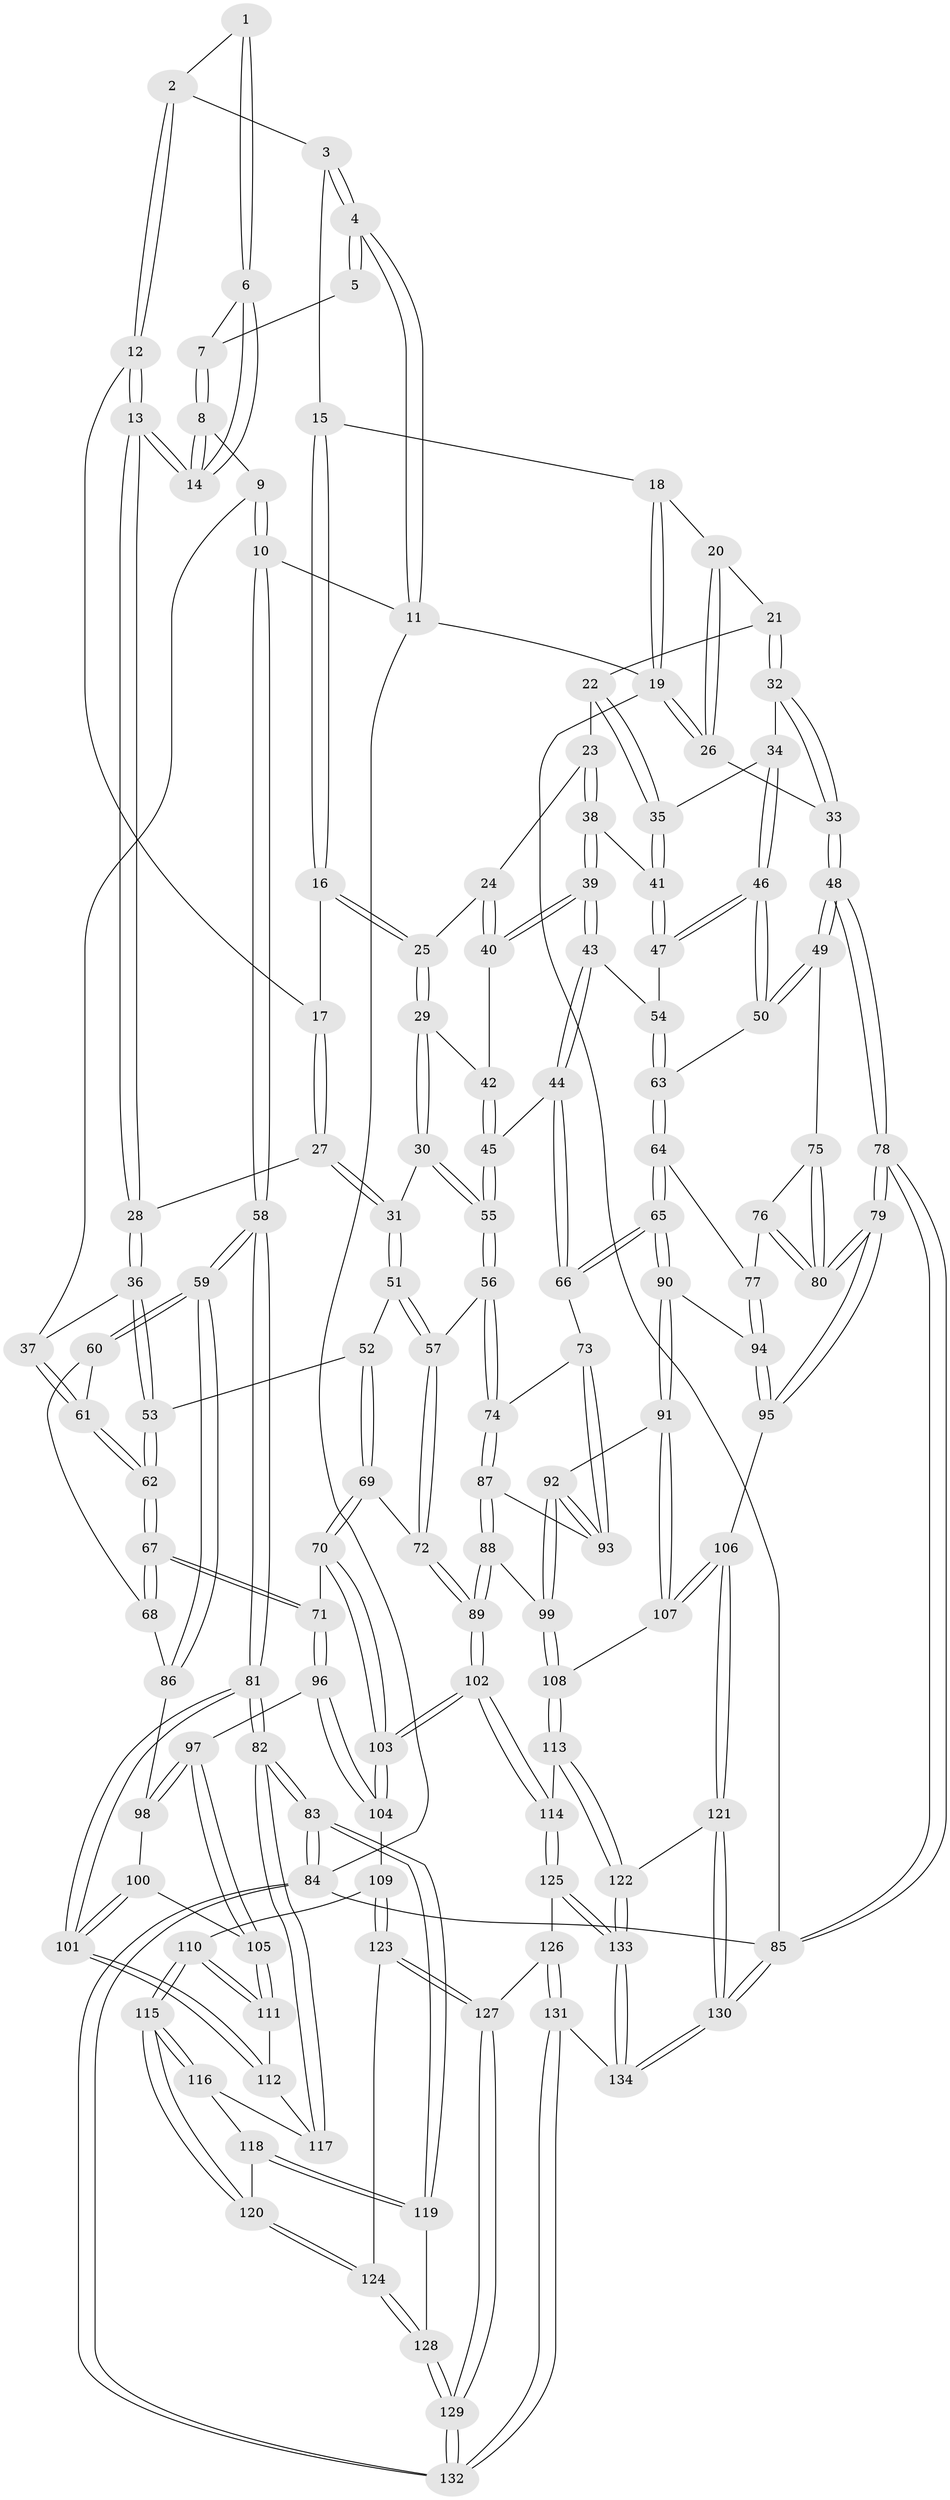 // Generated by graph-tools (version 1.1) at 2025/17/03/09/25 04:17:05]
// undirected, 134 vertices, 332 edges
graph export_dot {
graph [start="1"]
  node [color=gray90,style=filled];
  1 [pos="+0.2632438812261159+0.05444827500611411"];
  2 [pos="+0.31959019541805067+0.050683926244543584"];
  3 [pos="+0.4468126943715549+0"];
  4 [pos="+0+0"];
  5 [pos="+0.12054046979556146+0"];
  6 [pos="+0.24323940605800703+0.09970588782601422"];
  7 [pos="+0.16806144196290151+0.0685777941699221"];
  8 [pos="+0.16734124346523233+0.18079066715586653"];
  9 [pos="+0.15341548778176817+0.18430518120997294"];
  10 [pos="+0+0"];
  11 [pos="+0+0"];
  12 [pos="+0.34872803974883887+0.10628130786968533"];
  13 [pos="+0.24047640295365091+0.1931063930101622"];
  14 [pos="+0.23718384109569157+0.1909929891001085"];
  15 [pos="+0.5773614732014192+0"];
  16 [pos="+0.5169451912483518+0.1043398374986032"];
  17 [pos="+0.4126815517182093+0.13089054937854114"];
  18 [pos="+0.585432480390304+0"];
  19 [pos="+1+0"];
  20 [pos="+0.7687462419146698+0.10439344910545006"];
  21 [pos="+0.7693629993203017+0.14239000269840923"];
  22 [pos="+0.7534806513571655+0.1585921644635296"];
  23 [pos="+0.7010549992972669+0.191467536484314"];
  24 [pos="+0.6165669933704001+0.18918283838958447"];
  25 [pos="+0.5444468620637314+0.16291330809694873"];
  26 [pos="+1+0"];
  27 [pos="+0.3703389753973065+0.21332742706624908"];
  28 [pos="+0.27818208717863346+0.25350464953245844"];
  29 [pos="+0.503018388160645+0.2666951160357092"];
  30 [pos="+0.48449257906022125+0.2876864437811784"];
  31 [pos="+0.4577687297747958+0.28867559195662185"];
  32 [pos="+0.9355439446999481+0.2162446509991574"];
  33 [pos="+1+0.015037531222546944"];
  34 [pos="+0.9300488533885805+0.22845942780136244"];
  35 [pos="+0.7938547170182289+0.2812016503621802"];
  36 [pos="+0.27892508463251187+0.2994956447027375"];
  37 [pos="+0.0970548130413058+0.30644825198659187"];
  38 [pos="+0.710943339429977+0.2875836953039866"];
  39 [pos="+0.6623223558774612+0.3549513016942816"];
  40 [pos="+0.6250890203519578+0.27224899043787054"];
  41 [pos="+0.7809852761450435+0.311385457272461"];
  42 [pos="+0.5781106973477181+0.30942353469022715"];
  43 [pos="+0.6592629137042845+0.3655548917166232"];
  44 [pos="+0.650278873715308+0.37424757854402074"];
  45 [pos="+0.6323409306094221+0.3692920367530924"];
  46 [pos="+0.9013437451700537+0.34997050286364145"];
  47 [pos="+0.7863367291330181+0.32239217762479305"];
  48 [pos="+1+0.40337814651099835"];
  49 [pos="+0.9150705753725047+0.38688021012287793"];
  50 [pos="+0.9057720975150906+0.3739581008438645"];
  51 [pos="+0.33976931877050526+0.34946466746482563"];
  52 [pos="+0.30786297586589834+0.34663350008310184"];
  53 [pos="+0.2923060700920908+0.3379375683506826"];
  54 [pos="+0.7604004813534225+0.38248287425988786"];
  55 [pos="+0.5043116952283258+0.38651712962911117"];
  56 [pos="+0.48857058234314155+0.4298012461791871"];
  57 [pos="+0.4414197112262498+0.4409128945303288"];
  58 [pos="+0+0.29833741578016026"];
  59 [pos="+0+0.3045278573920746"];
  60 [pos="+0.039702184208329876+0.3355254946082984"];
  61 [pos="+0.08437957774491459+0.31827533087274473"];
  62 [pos="+0.21669389044294032+0.40341585030477745"];
  63 [pos="+0.7840523562542306+0.42060119229140547"];
  64 [pos="+0.7784138132230757+0.4465218517482378"];
  65 [pos="+0.6682831654051832+0.47041055706615176"];
  66 [pos="+0.6494892282256756+0.44641454123594404"];
  67 [pos="+0.18692240052926026+0.4815015308879072"];
  68 [pos="+0.10301516882459187+0.4412753169858921"];
  69 [pos="+0.32939108242468873+0.5046437343452587"];
  70 [pos="+0.24185498247819937+0.5275297844940177"];
  71 [pos="+0.19487972314388305+0.5120422586505269"];
  72 [pos="+0.378968397978222+0.523563234111985"];
  73 [pos="+0.6216047124347402+0.45519276582861373"];
  74 [pos="+0.5102545528321416+0.4544383809009972"];
  75 [pos="+0.9148303585039985+0.39324957195720284"];
  76 [pos="+0.8299067723017078+0.4760962131765784"];
  77 [pos="+0.7910301007574695+0.4713436743603901"];
  78 [pos="+1+0.756902205439472"];
  79 [pos="+0.9909891966857546+0.6937783666544026"];
  80 [pos="+0.9395314670883325+0.559590584460629"];
  81 [pos="+0+0.5630604278628404"];
  82 [pos="+0+0.764917291964899"];
  83 [pos="+0+0.8199019371852532"];
  84 [pos="+0+1"];
  85 [pos="+1+1"];
  86 [pos="+0.048928174438359104+0.4968345354669382"];
  87 [pos="+0.5169841918985992+0.48826630073553795"];
  88 [pos="+0.4733985885531095+0.5944568284632075"];
  89 [pos="+0.41096085483420325+0.6007065825976634"];
  90 [pos="+0.6807304830506725+0.559173486257278"];
  91 [pos="+0.6542800281661362+0.5854335268326615"];
  92 [pos="+0.5929243079411682+0.580019193791458"];
  93 [pos="+0.5712692161983529+0.5299808332936983"];
  94 [pos="+0.7741043265958601+0.5685587057650417"];
  95 [pos="+0.9284815618983888+0.696392709557721"];
  96 [pos="+0.14341208320507923+0.571951553685049"];
  97 [pos="+0.10910733212862826+0.5898015721755823"];
  98 [pos="+0.05326914685150579+0.5253291291121697"];
  99 [pos="+0.5264251676801975+0.6161896882708814"];
  100 [pos="+0+0.5549011053843719"];
  101 [pos="+0+0.5663131963235761"];
  102 [pos="+0.3343568695382626+0.7352557975308026"];
  103 [pos="+0.3207029044798715+0.7323367798243896"];
  104 [pos="+0.29119620937690716+0.7351460315292973"];
  105 [pos="+0.10543249442537926+0.5956790006867176"];
  106 [pos="+0.7380677843543009+0.7858792512773582"];
  107 [pos="+0.6680725165679672+0.7261810509731996"];
  108 [pos="+0.5516458855038237+0.7218759831201946"];
  109 [pos="+0.21523751743150601+0.7615994005331047"];
  110 [pos="+0.1878235826180206+0.7644454678992042"];
  111 [pos="+0.08954005391738341+0.6332076342009771"];
  112 [pos="+0.08880450172340845+0.6336164840620739"];
  113 [pos="+0.4803137288535592+0.7831753991657052"];
  114 [pos="+0.3988619067197448+0.8124651273568261"];
  115 [pos="+0.16264641239623998+0.7826105663552991"];
  116 [pos="+0.06072788988616107+0.7528245083752021"];
  117 [pos="+0.04258654860248573+0.684385294821438"];
  118 [pos="+0.02901528818005777+0.7787319737118257"];
  119 [pos="+0+0.8431421471914542"];
  120 [pos="+0.13067111398618808+0.8353925702697558"];
  121 [pos="+0.7124737889589663+0.8575307759983374"];
  122 [pos="+0.6581798185772227+0.8814499831670637"];
  123 [pos="+0.22450503838046534+0.8926083551845421"];
  124 [pos="+0.12625079123149624+0.8439160218760409"];
  125 [pos="+0.3991320424799896+0.8360663791297532"];
  126 [pos="+0.3112474234624006+0.8955658010411609"];
  127 [pos="+0.23060217020755128+0.918316077273563"];
  128 [pos="+0.09019876303831366+0.9027867475192863"];
  129 [pos="+0.1405677545401608+1"];
  130 [pos="+1+1"];
  131 [pos="+0.19949506260799482+1"];
  132 [pos="+0.15024854552276423+1"];
  133 [pos="+0.4867310740454242+1"];
  134 [pos="+0.47668223216399414+1"];
  1 -- 2;
  1 -- 6;
  1 -- 6;
  2 -- 3;
  2 -- 12;
  2 -- 12;
  3 -- 4;
  3 -- 4;
  3 -- 15;
  4 -- 5;
  4 -- 5;
  4 -- 11;
  4 -- 11;
  5 -- 7;
  6 -- 7;
  6 -- 14;
  6 -- 14;
  7 -- 8;
  7 -- 8;
  8 -- 9;
  8 -- 14;
  8 -- 14;
  9 -- 10;
  9 -- 10;
  9 -- 37;
  10 -- 11;
  10 -- 58;
  10 -- 58;
  11 -- 19;
  11 -- 84;
  12 -- 13;
  12 -- 13;
  12 -- 17;
  13 -- 14;
  13 -- 14;
  13 -- 28;
  13 -- 28;
  15 -- 16;
  15 -- 16;
  15 -- 18;
  16 -- 17;
  16 -- 25;
  16 -- 25;
  17 -- 27;
  17 -- 27;
  18 -- 19;
  18 -- 19;
  18 -- 20;
  19 -- 26;
  19 -- 26;
  19 -- 85;
  20 -- 21;
  20 -- 26;
  20 -- 26;
  21 -- 22;
  21 -- 32;
  21 -- 32;
  22 -- 23;
  22 -- 35;
  22 -- 35;
  23 -- 24;
  23 -- 38;
  23 -- 38;
  24 -- 25;
  24 -- 40;
  24 -- 40;
  25 -- 29;
  25 -- 29;
  26 -- 33;
  27 -- 28;
  27 -- 31;
  27 -- 31;
  28 -- 36;
  28 -- 36;
  29 -- 30;
  29 -- 30;
  29 -- 42;
  30 -- 31;
  30 -- 55;
  30 -- 55;
  31 -- 51;
  31 -- 51;
  32 -- 33;
  32 -- 33;
  32 -- 34;
  33 -- 48;
  33 -- 48;
  34 -- 35;
  34 -- 46;
  34 -- 46;
  35 -- 41;
  35 -- 41;
  36 -- 37;
  36 -- 53;
  36 -- 53;
  37 -- 61;
  37 -- 61;
  38 -- 39;
  38 -- 39;
  38 -- 41;
  39 -- 40;
  39 -- 40;
  39 -- 43;
  39 -- 43;
  40 -- 42;
  41 -- 47;
  41 -- 47;
  42 -- 45;
  42 -- 45;
  43 -- 44;
  43 -- 44;
  43 -- 54;
  44 -- 45;
  44 -- 66;
  44 -- 66;
  45 -- 55;
  45 -- 55;
  46 -- 47;
  46 -- 47;
  46 -- 50;
  46 -- 50;
  47 -- 54;
  48 -- 49;
  48 -- 49;
  48 -- 78;
  48 -- 78;
  49 -- 50;
  49 -- 50;
  49 -- 75;
  50 -- 63;
  51 -- 52;
  51 -- 57;
  51 -- 57;
  52 -- 53;
  52 -- 69;
  52 -- 69;
  53 -- 62;
  53 -- 62;
  54 -- 63;
  54 -- 63;
  55 -- 56;
  55 -- 56;
  56 -- 57;
  56 -- 74;
  56 -- 74;
  57 -- 72;
  57 -- 72;
  58 -- 59;
  58 -- 59;
  58 -- 81;
  58 -- 81;
  59 -- 60;
  59 -- 60;
  59 -- 86;
  59 -- 86;
  60 -- 61;
  60 -- 68;
  61 -- 62;
  61 -- 62;
  62 -- 67;
  62 -- 67;
  63 -- 64;
  63 -- 64;
  64 -- 65;
  64 -- 65;
  64 -- 77;
  65 -- 66;
  65 -- 66;
  65 -- 90;
  65 -- 90;
  66 -- 73;
  67 -- 68;
  67 -- 68;
  67 -- 71;
  67 -- 71;
  68 -- 86;
  69 -- 70;
  69 -- 70;
  69 -- 72;
  70 -- 71;
  70 -- 103;
  70 -- 103;
  71 -- 96;
  71 -- 96;
  72 -- 89;
  72 -- 89;
  73 -- 74;
  73 -- 93;
  73 -- 93;
  74 -- 87;
  74 -- 87;
  75 -- 76;
  75 -- 80;
  75 -- 80;
  76 -- 77;
  76 -- 80;
  76 -- 80;
  77 -- 94;
  77 -- 94;
  78 -- 79;
  78 -- 79;
  78 -- 85;
  78 -- 85;
  79 -- 80;
  79 -- 80;
  79 -- 95;
  79 -- 95;
  81 -- 82;
  81 -- 82;
  81 -- 101;
  81 -- 101;
  82 -- 83;
  82 -- 83;
  82 -- 117;
  82 -- 117;
  83 -- 84;
  83 -- 84;
  83 -- 119;
  83 -- 119;
  84 -- 132;
  84 -- 132;
  84 -- 85;
  85 -- 130;
  85 -- 130;
  86 -- 98;
  87 -- 88;
  87 -- 88;
  87 -- 93;
  88 -- 89;
  88 -- 89;
  88 -- 99;
  89 -- 102;
  89 -- 102;
  90 -- 91;
  90 -- 91;
  90 -- 94;
  91 -- 92;
  91 -- 107;
  91 -- 107;
  92 -- 93;
  92 -- 93;
  92 -- 99;
  92 -- 99;
  94 -- 95;
  94 -- 95;
  95 -- 106;
  96 -- 97;
  96 -- 104;
  96 -- 104;
  97 -- 98;
  97 -- 98;
  97 -- 105;
  97 -- 105;
  98 -- 100;
  99 -- 108;
  99 -- 108;
  100 -- 101;
  100 -- 101;
  100 -- 105;
  101 -- 112;
  101 -- 112;
  102 -- 103;
  102 -- 103;
  102 -- 114;
  102 -- 114;
  103 -- 104;
  103 -- 104;
  104 -- 109;
  105 -- 111;
  105 -- 111;
  106 -- 107;
  106 -- 107;
  106 -- 121;
  106 -- 121;
  107 -- 108;
  108 -- 113;
  108 -- 113;
  109 -- 110;
  109 -- 123;
  109 -- 123;
  110 -- 111;
  110 -- 111;
  110 -- 115;
  110 -- 115;
  111 -- 112;
  112 -- 117;
  113 -- 114;
  113 -- 122;
  113 -- 122;
  114 -- 125;
  114 -- 125;
  115 -- 116;
  115 -- 116;
  115 -- 120;
  115 -- 120;
  116 -- 117;
  116 -- 118;
  118 -- 119;
  118 -- 119;
  118 -- 120;
  119 -- 128;
  120 -- 124;
  120 -- 124;
  121 -- 122;
  121 -- 130;
  121 -- 130;
  122 -- 133;
  122 -- 133;
  123 -- 124;
  123 -- 127;
  123 -- 127;
  124 -- 128;
  124 -- 128;
  125 -- 126;
  125 -- 133;
  125 -- 133;
  126 -- 127;
  126 -- 131;
  126 -- 131;
  127 -- 129;
  127 -- 129;
  128 -- 129;
  128 -- 129;
  129 -- 132;
  129 -- 132;
  130 -- 134;
  130 -- 134;
  131 -- 132;
  131 -- 132;
  131 -- 134;
  133 -- 134;
  133 -- 134;
}
